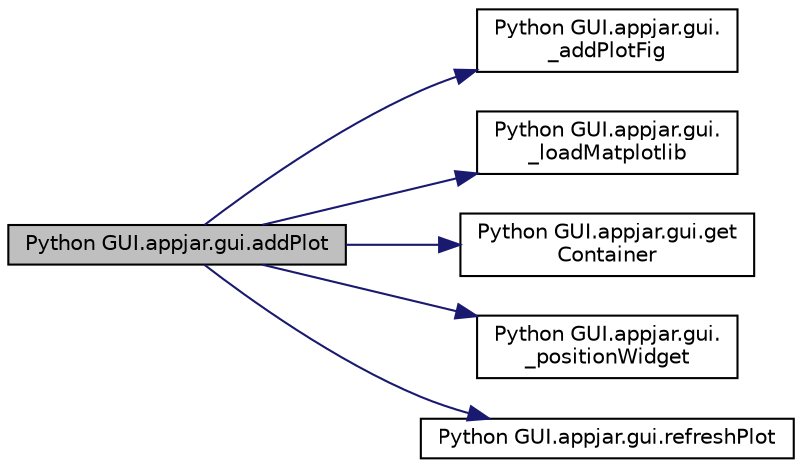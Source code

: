 digraph "Python GUI.appjar.gui.addPlot"
{
  edge [fontname="Helvetica",fontsize="10",labelfontname="Helvetica",labelfontsize="10"];
  node [fontname="Helvetica",fontsize="10",shape=record];
  rankdir="LR";
  Node690 [label="Python GUI.appjar.gui.addPlot",height=0.2,width=0.4,color="black", fillcolor="grey75", style="filled", fontcolor="black"];
  Node690 -> Node691 [color="midnightblue",fontsize="10",style="solid",fontname="Helvetica"];
  Node691 [label="Python GUI.appjar.gui.\l_addPlotFig",height=0.2,width=0.4,color="black", fillcolor="white", style="filled",URL="$class_python_01_g_u_i_1_1appjar_1_1gui.html#a0ab30a39a8eff86fffca6fba4a6d2e31"];
  Node690 -> Node692 [color="midnightblue",fontsize="10",style="solid",fontname="Helvetica"];
  Node692 [label="Python GUI.appjar.gui.\l_loadMatplotlib",height=0.2,width=0.4,color="black", fillcolor="white", style="filled",URL="$class_python_01_g_u_i_1_1appjar_1_1gui.html#a6c1885e75f5dfd792b1225f0a75fd427"];
  Node690 -> Node693 [color="midnightblue",fontsize="10",style="solid",fontname="Helvetica"];
  Node693 [label="Python GUI.appjar.gui.get\lContainer",height=0.2,width=0.4,color="black", fillcolor="white", style="filled",URL="$class_python_01_g_u_i_1_1appjar_1_1gui.html#aa89c83e95e3952f6cc39fc23dffa15ce"];
  Node690 -> Node694 [color="midnightblue",fontsize="10",style="solid",fontname="Helvetica"];
  Node694 [label="Python GUI.appjar.gui.\l_positionWidget",height=0.2,width=0.4,color="black", fillcolor="white", style="filled",URL="$class_python_01_g_u_i_1_1appjar_1_1gui.html#a994cf4bbd47f434233271d3d8b0eb4c6"];
  Node690 -> Node695 [color="midnightblue",fontsize="10",style="solid",fontname="Helvetica"];
  Node695 [label="Python GUI.appjar.gui.refreshPlot",height=0.2,width=0.4,color="black", fillcolor="white", style="filled",URL="$class_python_01_g_u_i_1_1appjar_1_1gui.html#a64e23c322ea14c543c6bb0ae8f07543f"];
}
